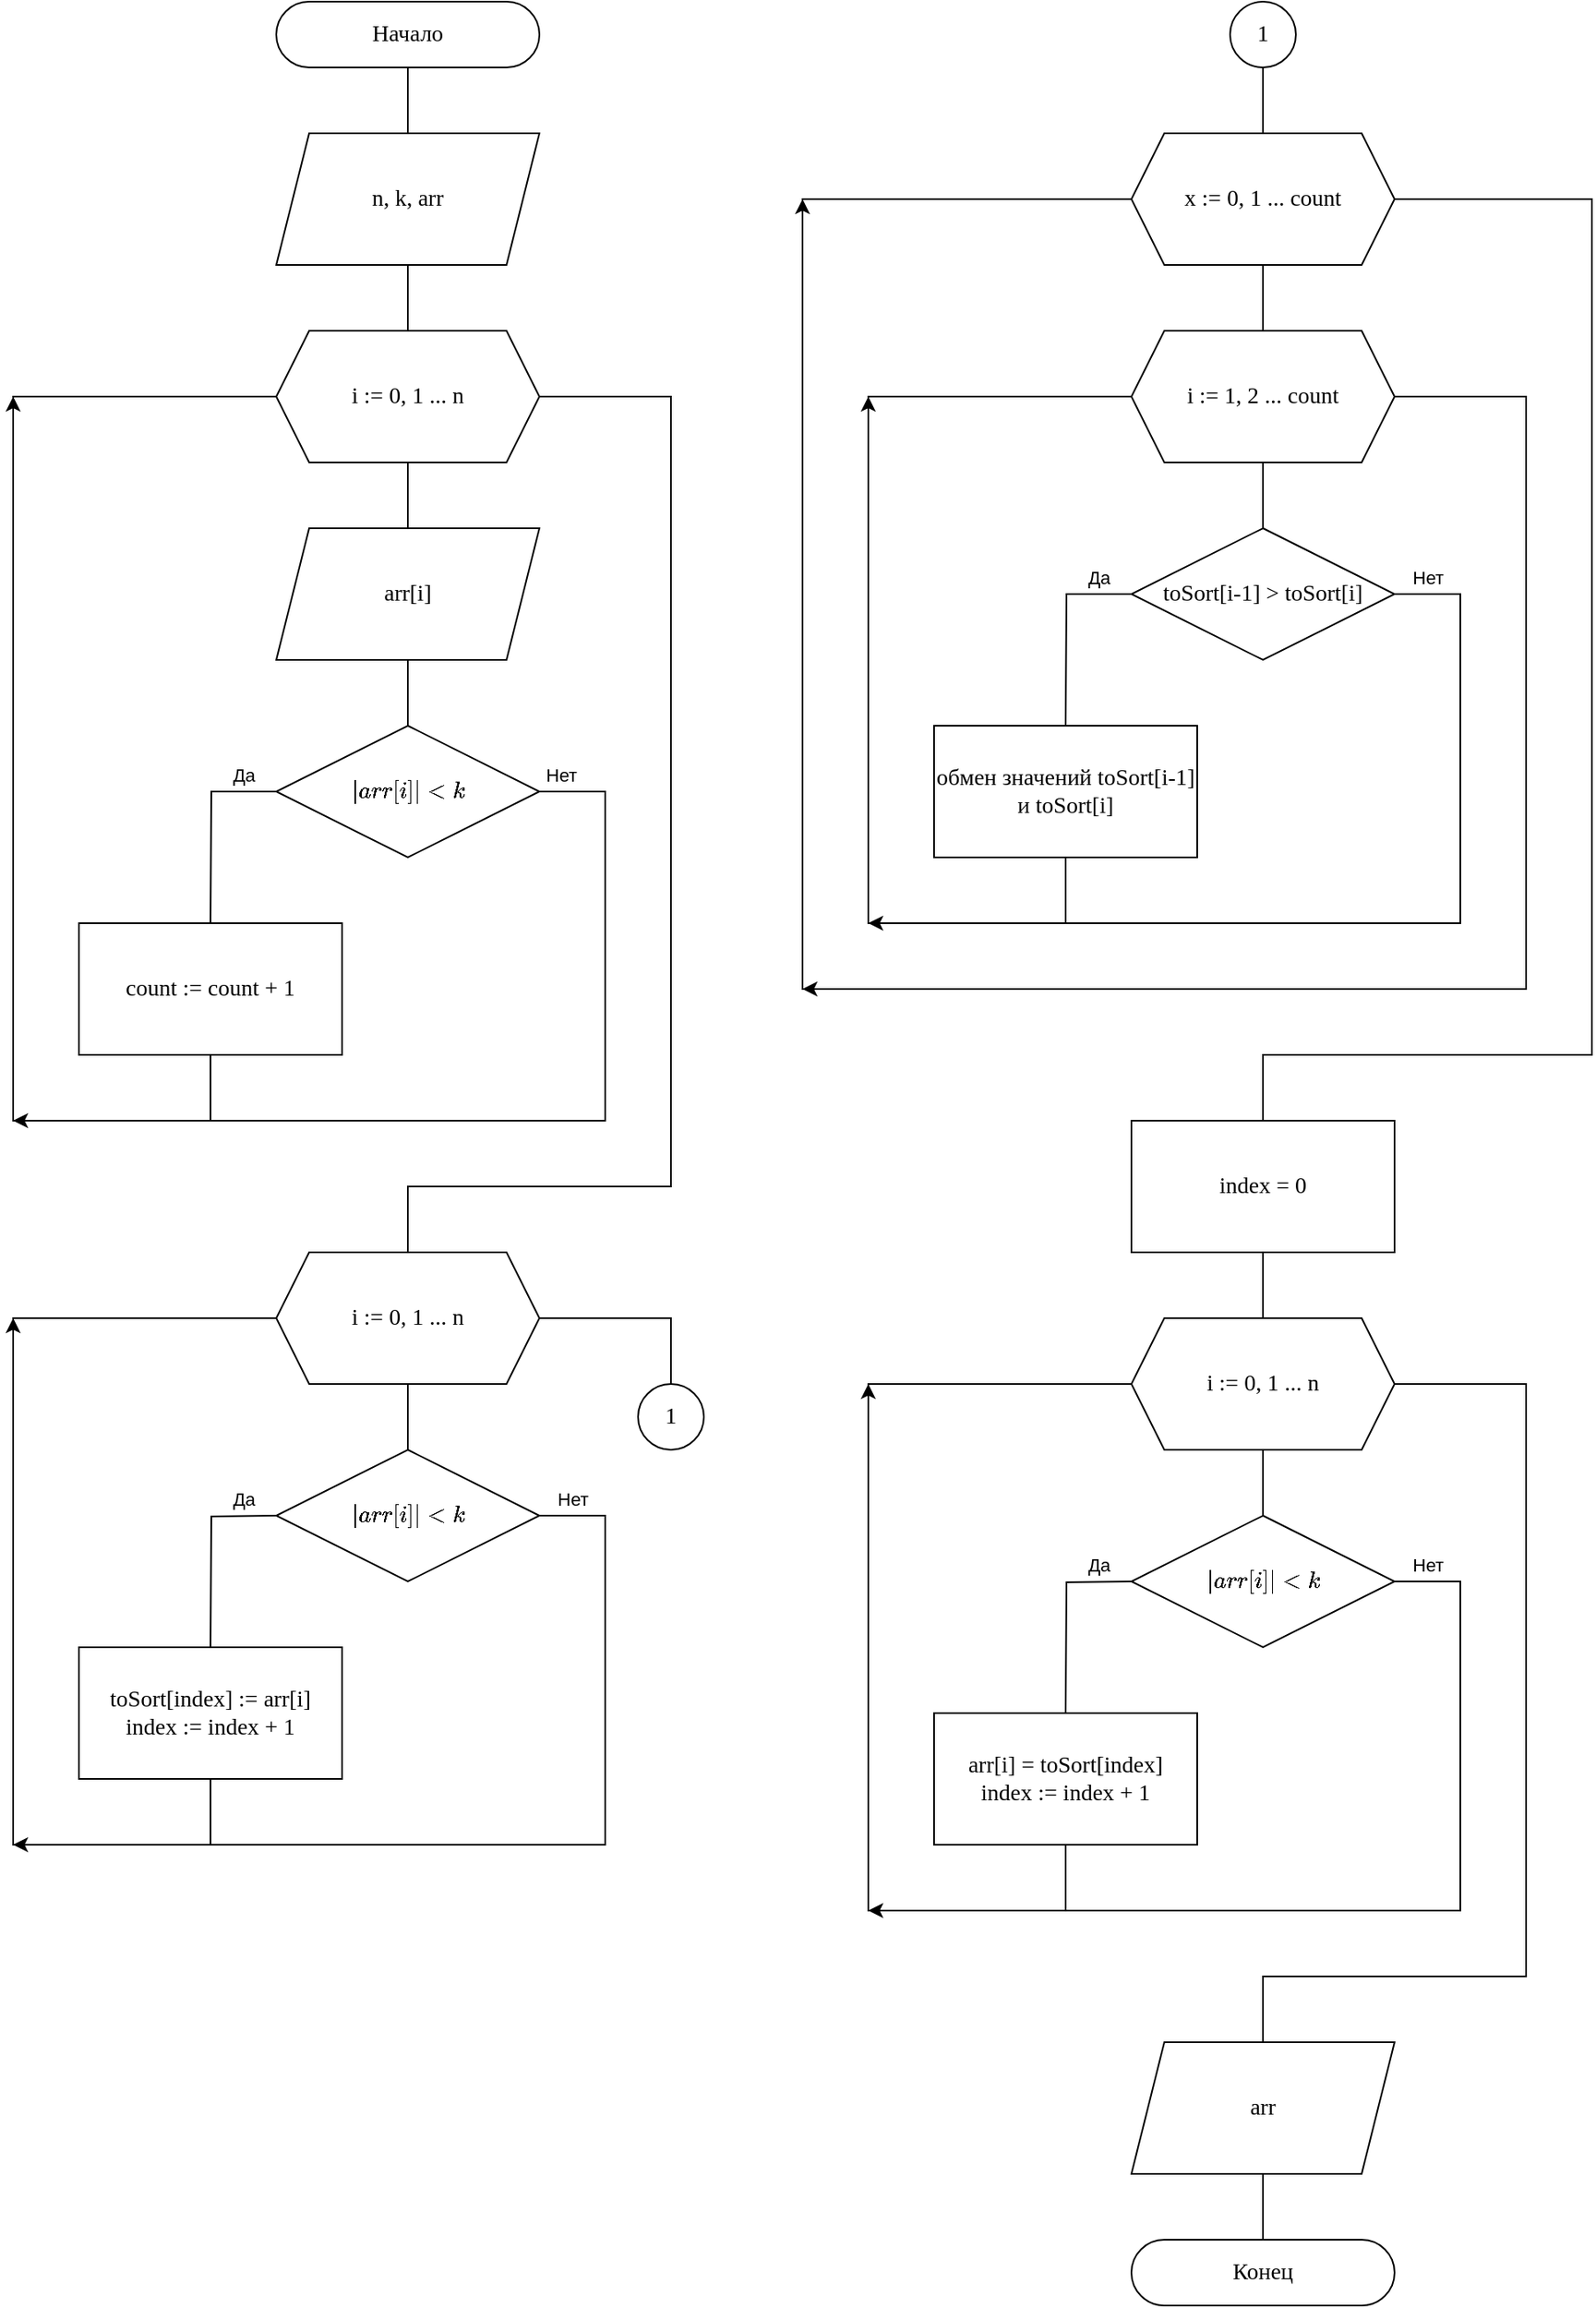 <mxfile version="15.2.7" type="device"><diagram id="j1GkB4HBgS-le3o-4_4y" name="Страница 1"><mxGraphModel dx="1810" dy="1343" grid="1" gridSize="10" guides="1" tooltips="1" connect="1" arrows="1" fold="1" page="1" pageScale="1" pageWidth="827" pageHeight="1169" math="1" shadow="0"><root><mxCell id="0"/><mxCell id="1" parent="0"/><mxCell id="zx7wjgxR2u6ywCx16-AP-1" style="edgeStyle=orthogonalEdgeStyle;rounded=0;orthogonalLoop=1;jettySize=auto;html=1;exitX=0.5;exitY=1;exitDx=0;exitDy=0;entryX=0.5;entryY=0;entryDx=0;entryDy=0;endArrow=none;endFill=0;fontFamily=Times New Roman;fontStyle=0;fontSize=14;" parent="1" source="zx7wjgxR2u6ywCx16-AP-2" target="zx7wjgxR2u6ywCx16-AP-4" edge="1"><mxGeometry relative="1" as="geometry"/></mxCell><mxCell id="zx7wjgxR2u6ywCx16-AP-2" value="Начало" style="rounded=1;whiteSpace=wrap;html=1;arcSize=50;fontFamily=Times New Roman;fontStyle=0;fontSize=14;" parent="1" vertex="1"><mxGeometry x="280" y="40" width="160" height="40" as="geometry"/></mxCell><mxCell id="zx7wjgxR2u6ywCx16-AP-36" value="" style="edgeStyle=orthogonalEdgeStyle;rounded=0;orthogonalLoop=1;jettySize=auto;html=1;endArrow=none;endFill=0;fontSize=14;fontFamily=Times New Roman;" parent="1" source="zx7wjgxR2u6ywCx16-AP-4" target="zx7wjgxR2u6ywCx16-AP-29" edge="1"><mxGeometry relative="1" as="geometry"/></mxCell><mxCell id="zx7wjgxR2u6ywCx16-AP-4" value="n, k, arr" style="shape=parallelogram;perimeter=parallelogramPerimeter;whiteSpace=wrap;html=1;fixedSize=1;fontFamily=Times New Roman;fontStyle=0;fontSize=14;" parent="1" vertex="1"><mxGeometry x="280" y="120" width="160" height="80" as="geometry"/></mxCell><mxCell id="zx7wjgxR2u6ywCx16-AP-32" value="" style="edgeStyle=orthogonalEdgeStyle;rounded=0;orthogonalLoop=1;jettySize=auto;html=1;endArrow=none;endFill=0;fontSize=14;fontFamily=Times New Roman;" parent="1" source="zx7wjgxR2u6ywCx16-AP-29" target="zx7wjgxR2u6ywCx16-AP-30" edge="1"><mxGeometry relative="1" as="geometry"/></mxCell><mxCell id="zx7wjgxR2u6ywCx16-AP-41" style="edgeStyle=orthogonalEdgeStyle;rounded=0;orthogonalLoop=1;jettySize=auto;html=1;fontSize=14;endArrow=none;endFill=0;fontFamily=Times New Roman;" parent="1" source="zx7wjgxR2u6ywCx16-AP-29" edge="1"><mxGeometry relative="1" as="geometry"><mxPoint x="360" y="800" as="targetPoint"/><Array as="points"><mxPoint x="520" y="280"/><mxPoint x="520" y="760"/><mxPoint x="360" y="760"/></Array></mxGeometry></mxCell><mxCell id="zx7wjgxR2u6ywCx16-AP-29" value="i := 0, 1 ... n" style="shape=hexagon;perimeter=hexagonPerimeter2;whiteSpace=wrap;html=1;fixedSize=1;size=20;fontFamily=Times New Roman;fontStyle=0;fontSize=14;" parent="1" vertex="1"><mxGeometry x="280" y="240" width="160" height="80" as="geometry"/></mxCell><mxCell id="zx7wjgxR2u6ywCx16-AP-33" value="" style="edgeStyle=orthogonalEdgeStyle;rounded=0;orthogonalLoop=1;jettySize=auto;html=1;endArrow=none;endFill=0;fontSize=14;fontFamily=Times New Roman;" parent="1" source="zx7wjgxR2u6ywCx16-AP-30" target="zx7wjgxR2u6ywCx16-AP-31" edge="1"><mxGeometry relative="1" as="geometry"/></mxCell><mxCell id="zx7wjgxR2u6ywCx16-AP-30" value="arr[i]" style="shape=parallelogram;perimeter=parallelogramPerimeter;whiteSpace=wrap;html=1;fixedSize=1;fontFamily=Times New Roman;fontStyle=0;fontSize=14;" parent="1" vertex="1"><mxGeometry x="280" y="360" width="160" height="80" as="geometry"/></mxCell><mxCell id="zx7wjgxR2u6ywCx16-AP-34" style="edgeStyle=orthogonalEdgeStyle;rounded=0;orthogonalLoop=1;jettySize=auto;html=1;endArrow=none;endFill=0;fontSize=14;fontFamily=Times New Roman;" parent="1" source="zx7wjgxR2u6ywCx16-AP-31" edge="1"><mxGeometry relative="1" as="geometry"><mxPoint x="240" y="600" as="targetPoint"/></mxGeometry></mxCell><mxCell id="UuZopHJKesy50PL3ctUw-1" value="Да" style="edgeLabel;html=1;align=center;verticalAlign=middle;resizable=0;points=[];" vertex="1" connectable="0" parent="zx7wjgxR2u6ywCx16-AP-34"><mxGeometry x="-0.8" relative="1" as="geometry"><mxPoint x="-8" y="-10" as="offset"/></mxGeometry></mxCell><mxCell id="zx7wjgxR2u6ywCx16-AP-35" style="edgeStyle=orthogonalEdgeStyle;rounded=0;orthogonalLoop=1;jettySize=auto;html=1;endArrow=none;endFill=0;entryX=0;entryY=0.5;entryDx=0;entryDy=0;fontSize=14;fontFamily=Times New Roman;" parent="1" source="zx7wjgxR2u6ywCx16-AP-31" target="zx7wjgxR2u6ywCx16-AP-29" edge="1"><mxGeometry relative="1" as="geometry"><mxPoint x="120" y="280" as="targetPoint"/><Array as="points"><mxPoint x="480" y="520"/><mxPoint x="480" y="720"/><mxPoint x="120" y="720"/><mxPoint x="120" y="280"/></Array></mxGeometry></mxCell><mxCell id="UuZopHJKesy50PL3ctUw-2" value="Нет" style="edgeLabel;html=1;align=center;verticalAlign=middle;resizable=0;points=[];" vertex="1" connectable="0" parent="zx7wjgxR2u6ywCx16-AP-35"><mxGeometry x="-0.978" y="1" relative="1" as="geometry"><mxPoint y="-9" as="offset"/></mxGeometry></mxCell><mxCell id="zx7wjgxR2u6ywCx16-AP-31" value="`abs(arr[i]) &amp;lt; k`" style="rhombus;whiteSpace=wrap;html=1;fontSize=14;fontFamily=Times New Roman;" parent="1" vertex="1"><mxGeometry x="280" y="480" width="160" height="80" as="geometry"/></mxCell><mxCell id="zx7wjgxR2u6ywCx16-AP-38" style="edgeStyle=orthogonalEdgeStyle;rounded=0;orthogonalLoop=1;jettySize=auto;html=1;fontSize=14;endArrow=none;endFill=0;fontFamily=Times New Roman;" parent="1" source="zx7wjgxR2u6ywCx16-AP-37" edge="1"><mxGeometry relative="1" as="geometry"><mxPoint x="240" y="720" as="targetPoint"/></mxGeometry></mxCell><mxCell id="zx7wjgxR2u6ywCx16-AP-37" value="count := count + 1" style="rounded=0;whiteSpace=wrap;html=1;fontSize=14;fontFamily=Times New Roman;" parent="1" vertex="1"><mxGeometry x="160" y="600" width="160" height="80" as="geometry"/></mxCell><mxCell id="zx7wjgxR2u6ywCx16-AP-39" value="" style="endArrow=classic;html=1;fontSize=14;fontFamily=Times New Roman;" parent="1" edge="1"><mxGeometry width="50" height="50" relative="1" as="geometry"><mxPoint x="160" y="720" as="sourcePoint"/><mxPoint x="120" y="720" as="targetPoint"/></mxGeometry></mxCell><mxCell id="zx7wjgxR2u6ywCx16-AP-40" value="" style="endArrow=classic;html=1;fontSize=14;fontFamily=Times New Roman;" parent="1" edge="1"><mxGeometry width="50" height="50" relative="1" as="geometry"><mxPoint x="120" y="320" as="sourcePoint"/><mxPoint x="120" y="280" as="targetPoint"/></mxGeometry></mxCell><mxCell id="zx7wjgxR2u6ywCx16-AP-44" value="" style="edgeStyle=orthogonalEdgeStyle;rounded=0;orthogonalLoop=1;jettySize=auto;html=1;fontSize=14;endArrow=none;endFill=0;fontFamily=Times New Roman;" parent="1" source="zx7wjgxR2u6ywCx16-AP-42" target="zx7wjgxR2u6ywCx16-AP-43" edge="1"><mxGeometry relative="1" as="geometry"/></mxCell><mxCell id="zx7wjgxR2u6ywCx16-AP-81" style="edgeStyle=orthogonalEdgeStyle;rounded=0;orthogonalLoop=1;jettySize=auto;html=1;fontSize=14;endArrow=none;endFill=0;fontFamily=Times New Roman;" parent="1" source="zx7wjgxR2u6ywCx16-AP-42" edge="1"><mxGeometry relative="1" as="geometry"><mxPoint x="520" y="880" as="targetPoint"/><Array as="points"><mxPoint x="520" y="840"/></Array></mxGeometry></mxCell><mxCell id="zx7wjgxR2u6ywCx16-AP-42" value="i := 0, 1 ... n" style="shape=hexagon;perimeter=hexagonPerimeter2;whiteSpace=wrap;html=1;fixedSize=1;size=20;fontFamily=Times New Roman;fontStyle=0;fontSize=14;" parent="1" vertex="1"><mxGeometry x="280" y="800" width="160" height="80" as="geometry"/></mxCell><mxCell id="zx7wjgxR2u6ywCx16-AP-47" style="edgeStyle=orthogonalEdgeStyle;rounded=0;orthogonalLoop=1;jettySize=auto;html=1;fontSize=14;endArrow=none;endFill=0;entryX=0;entryY=0.5;entryDx=0;entryDy=0;fontFamily=Times New Roman;" parent="1" source="zx7wjgxR2u6ywCx16-AP-43" target="zx7wjgxR2u6ywCx16-AP-42" edge="1"><mxGeometry relative="1" as="geometry"><mxPoint x="120" y="840" as="targetPoint"/><Array as="points"><mxPoint x="480" y="960"/><mxPoint x="480" y="1160"/><mxPoint x="120" y="1160"/><mxPoint x="120" y="840"/></Array></mxGeometry></mxCell><mxCell id="zx7wjgxR2u6ywCx16-AP-43" value="`abs(arr[i]) &amp;lt; k`" style="rhombus;whiteSpace=wrap;html=1;fontSize=14;fontFamily=Times New Roman;" parent="1" vertex="1"><mxGeometry x="280" y="920" width="160" height="80" as="geometry"/></mxCell><mxCell id="zx7wjgxR2u6ywCx16-AP-45" style="edgeStyle=orthogonalEdgeStyle;rounded=0;orthogonalLoop=1;jettySize=auto;html=1;endArrow=none;endFill=0;fontSize=14;fontFamily=Times New Roman;" parent="1" edge="1"><mxGeometry relative="1" as="geometry"><mxPoint x="240" y="1040" as="targetPoint"/><mxPoint x="280" y="960" as="sourcePoint"/></mxGeometry></mxCell><mxCell id="zx7wjgxR2u6ywCx16-AP-48" style="edgeStyle=orthogonalEdgeStyle;rounded=0;orthogonalLoop=1;jettySize=auto;html=1;fontSize=14;endArrow=none;endFill=0;fontFamily=Times New Roman;" parent="1" source="zx7wjgxR2u6ywCx16-AP-46" edge="1"><mxGeometry relative="1" as="geometry"><mxPoint x="240" y="1160.0" as="targetPoint"/></mxGeometry></mxCell><mxCell id="zx7wjgxR2u6ywCx16-AP-46" value="toSort[index] := arr[i]&lt;br style=&quot;font-size: 14px;&quot;&gt;index := index + 1" style="rounded=0;whiteSpace=wrap;html=1;fontSize=14;fontFamily=Times New Roman;" parent="1" vertex="1"><mxGeometry x="160" y="1040" width="160" height="80" as="geometry"/></mxCell><mxCell id="zx7wjgxR2u6ywCx16-AP-49" value="" style="endArrow=classic;html=1;fontSize=14;fontFamily=Times New Roman;" parent="1" edge="1"><mxGeometry width="50" height="50" relative="1" as="geometry"><mxPoint x="160" y="1160" as="sourcePoint"/><mxPoint x="120" y="1160" as="targetPoint"/></mxGeometry></mxCell><mxCell id="zx7wjgxR2u6ywCx16-AP-50" value="" style="endArrow=classic;html=1;fontSize=14;fontFamily=Times New Roman;" parent="1" edge="1"><mxGeometry width="50" height="50" relative="1" as="geometry"><mxPoint x="120" y="880" as="sourcePoint"/><mxPoint x="120" y="840" as="targetPoint"/></mxGeometry></mxCell><mxCell id="zx7wjgxR2u6ywCx16-AP-80" value="1" style="ellipse;whiteSpace=wrap;html=1;aspect=fixed;fontSize=14;fontFamily=Times New Roman;" parent="1" vertex="1"><mxGeometry x="500" y="880" width="40" height="40" as="geometry"/></mxCell><mxCell id="zx7wjgxR2u6ywCx16-AP-113" value="" style="edgeStyle=orthogonalEdgeStyle;rounded=0;orthogonalLoop=1;jettySize=auto;html=1;fontSize=14;endArrow=none;endFill=0;fontFamily=Times New Roman;" parent="1" source="zx7wjgxR2u6ywCx16-AP-82" target="zx7wjgxR2u6ywCx16-AP-88" edge="1"><mxGeometry relative="1" as="geometry"/></mxCell><mxCell id="zx7wjgxR2u6ywCx16-AP-82" value="1" style="ellipse;whiteSpace=wrap;html=1;aspect=fixed;fontSize=14;fontFamily=Times New Roman;" parent="1" vertex="1"><mxGeometry x="860" y="40" width="40" height="40" as="geometry"/></mxCell><mxCell id="zx7wjgxR2u6ywCx16-AP-83" value="" style="edgeStyle=orthogonalEdgeStyle;rounded=0;orthogonalLoop=1;jettySize=auto;html=1;endArrow=none;endFill=0;fontFamily=Times New Roman;fontStyle=0;fontSize=14;" parent="1" source="zx7wjgxR2u6ywCx16-AP-84" target="zx7wjgxR2u6ywCx16-AP-85" edge="1"><mxGeometry relative="1" as="geometry"/></mxCell><mxCell id="zx7wjgxR2u6ywCx16-AP-84" value="arr" style="shape=parallelogram;perimeter=parallelogramPerimeter;whiteSpace=wrap;html=1;fixedSize=1;fontFamily=Times New Roman;fontStyle=0;fontSize=14;" parent="1" vertex="1"><mxGeometry x="800" y="1280" width="160" height="80" as="geometry"/></mxCell><mxCell id="zx7wjgxR2u6ywCx16-AP-85" value="Конец" style="rounded=1;whiteSpace=wrap;html=1;arcSize=50;fontFamily=Times New Roman;fontStyle=0;fontSize=14;" parent="1" vertex="1"><mxGeometry x="800" y="1400" width="160" height="40" as="geometry"/></mxCell><mxCell id="zx7wjgxR2u6ywCx16-AP-86" style="edgeStyle=orthogonalEdgeStyle;rounded=0;orthogonalLoop=1;jettySize=auto;html=1;fontSize=14;endArrow=none;endFill=0;fontFamily=Times New Roman;" parent="1" source="zx7wjgxR2u6ywCx16-AP-88" edge="1"><mxGeometry relative="1" as="geometry"><mxPoint x="880" y="240" as="targetPoint"/></mxGeometry></mxCell><mxCell id="zx7wjgxR2u6ywCx16-AP-87" style="edgeStyle=orthogonalEdgeStyle;rounded=0;orthogonalLoop=1;jettySize=auto;html=1;fontSize=14;endArrow=none;endFill=0;fontFamily=Times New Roman;" parent="1" source="zx7wjgxR2u6ywCx16-AP-88" edge="1"><mxGeometry relative="1" as="geometry"><mxPoint x="880" y="720" as="targetPoint"/><Array as="points"><mxPoint x="1080" y="160"/><mxPoint x="1080" y="680"/><mxPoint x="880" y="680"/></Array></mxGeometry></mxCell><mxCell id="zx7wjgxR2u6ywCx16-AP-88" value="x := 0, 1 ... count" style="shape=hexagon;perimeter=hexagonPerimeter2;whiteSpace=wrap;html=1;fixedSize=1;size=20;fontFamily=Times New Roman;fontStyle=0;fontSize=14;" parent="1" vertex="1"><mxGeometry x="800" y="120" width="160" height="80" as="geometry"/></mxCell><mxCell id="zx7wjgxR2u6ywCx16-AP-89" value="" style="edgeStyle=orthogonalEdgeStyle;rounded=0;orthogonalLoop=1;jettySize=auto;html=1;fontSize=14;endArrow=none;endFill=0;fontFamily=Times New Roman;" parent="1" source="zx7wjgxR2u6ywCx16-AP-91" target="zx7wjgxR2u6ywCx16-AP-94" edge="1"><mxGeometry relative="1" as="geometry"/></mxCell><mxCell id="zx7wjgxR2u6ywCx16-AP-90" style="edgeStyle=orthogonalEdgeStyle;rounded=0;orthogonalLoop=1;jettySize=auto;html=1;fontSize=14;endArrow=none;endFill=0;entryX=0;entryY=0.5;entryDx=0;entryDy=0;fontFamily=Times New Roman;" parent="1" source="zx7wjgxR2u6ywCx16-AP-91" target="zx7wjgxR2u6ywCx16-AP-88" edge="1"><mxGeometry relative="1" as="geometry"><mxPoint x="610" y="160" as="targetPoint"/><Array as="points"><mxPoint x="1040" y="280"/><mxPoint x="1040" y="640"/><mxPoint x="600" y="640"/><mxPoint x="600" y="160"/></Array></mxGeometry></mxCell><mxCell id="zx7wjgxR2u6ywCx16-AP-91" value="i := 1, 2 ... count" style="shape=hexagon;perimeter=hexagonPerimeter2;whiteSpace=wrap;html=1;fixedSize=1;size=20;fontFamily=Times New Roman;fontStyle=0;fontSize=14;" parent="1" vertex="1"><mxGeometry x="800" y="240" width="160" height="80" as="geometry"/></mxCell><mxCell id="zx7wjgxR2u6ywCx16-AP-92" style="edgeStyle=orthogonalEdgeStyle;rounded=0;orthogonalLoop=1;jettySize=auto;html=1;fontSize=14;endArrow=none;endFill=0;fontFamily=Times New Roman;" parent="1" source="zx7wjgxR2u6ywCx16-AP-94" edge="1"><mxGeometry relative="1" as="geometry"><mxPoint x="760" y="480" as="targetPoint"/></mxGeometry></mxCell><mxCell id="zx7wjgxR2u6ywCx16-AP-93" style="edgeStyle=orthogonalEdgeStyle;rounded=0;orthogonalLoop=1;jettySize=auto;html=1;fontSize=14;endArrow=none;endFill=0;entryX=0;entryY=0.5;entryDx=0;entryDy=0;fontFamily=Times New Roman;" parent="1" source="zx7wjgxR2u6ywCx16-AP-94" target="zx7wjgxR2u6ywCx16-AP-91" edge="1"><mxGeometry relative="1" as="geometry"><mxPoint x="640" y="600" as="targetPoint"/><Array as="points"><mxPoint x="1000" y="400"/><mxPoint x="1000" y="600"/><mxPoint x="640" y="600"/><mxPoint x="640" y="280"/></Array></mxGeometry></mxCell><mxCell id="zx7wjgxR2u6ywCx16-AP-94" value="toSort[i-1] &amp;gt; toSort[i]" style="rhombus;whiteSpace=wrap;html=1;fontSize=14;fontFamily=Times New Roman;" parent="1" vertex="1"><mxGeometry x="800" y="360" width="160" height="80" as="geometry"/></mxCell><mxCell id="zx7wjgxR2u6ywCx16-AP-95" style="edgeStyle=orthogonalEdgeStyle;rounded=0;orthogonalLoop=1;jettySize=auto;html=1;fontSize=14;endArrow=none;endFill=0;fontFamily=Times New Roman;" parent="1" source="zx7wjgxR2u6ywCx16-AP-96" edge="1"><mxGeometry relative="1" as="geometry"><mxPoint x="760" y="600" as="targetPoint"/></mxGeometry></mxCell><mxCell id="zx7wjgxR2u6ywCx16-AP-96" value="обмен значений toSort[i-1] и toSort[i]" style="rounded=0;whiteSpace=wrap;html=1;fontSize=14;fontFamily=Times New Roman;" parent="1" vertex="1"><mxGeometry x="680" y="480" width="160" height="80" as="geometry"/></mxCell><mxCell id="zx7wjgxR2u6ywCx16-AP-97" value="" style="endArrow=classic;html=1;fontSize=14;fontFamily=Times New Roman;" parent="1" edge="1"><mxGeometry width="50" height="50" relative="1" as="geometry"><mxPoint x="680" y="600" as="sourcePoint"/><mxPoint x="640" y="600" as="targetPoint"/></mxGeometry></mxCell><mxCell id="zx7wjgxR2u6ywCx16-AP-98" value="" style="endArrow=classic;html=1;fontSize=14;fontFamily=Times New Roman;" parent="1" edge="1"><mxGeometry width="50" height="50" relative="1" as="geometry"><mxPoint x="640" y="320" as="sourcePoint"/><mxPoint x="640" y="280" as="targetPoint"/></mxGeometry></mxCell><mxCell id="zx7wjgxR2u6ywCx16-AP-99" value="" style="edgeStyle=orthogonalEdgeStyle;rounded=0;orthogonalLoop=1;jettySize=auto;html=1;fontSize=14;endArrow=none;endFill=0;fontFamily=Times New Roman;" parent="1" source="zx7wjgxR2u6ywCx16-AP-100" target="zx7wjgxR2u6ywCx16-AP-103" edge="1"><mxGeometry relative="1" as="geometry"/></mxCell><mxCell id="zx7wjgxR2u6ywCx16-AP-100" value="index = 0" style="rounded=0;whiteSpace=wrap;html=1;fontSize=14;fontFamily=Times New Roman;" parent="1" vertex="1"><mxGeometry x="800" y="720" width="160" height="80" as="geometry"/></mxCell><mxCell id="zx7wjgxR2u6ywCx16-AP-101" value="" style="edgeStyle=orthogonalEdgeStyle;rounded=0;orthogonalLoop=1;jettySize=auto;html=1;fontSize=14;endArrow=none;endFill=0;fontFamily=Times New Roman;" parent="1" source="zx7wjgxR2u6ywCx16-AP-103" target="zx7wjgxR2u6ywCx16-AP-105" edge="1"><mxGeometry relative="1" as="geometry"/></mxCell><mxCell id="zx7wjgxR2u6ywCx16-AP-102" style="edgeStyle=orthogonalEdgeStyle;rounded=0;orthogonalLoop=1;jettySize=auto;html=1;fontSize=14;endArrow=none;endFill=0;fontFamily=Times New Roman;" parent="1" source="zx7wjgxR2u6ywCx16-AP-103" edge="1"><mxGeometry relative="1" as="geometry"><mxPoint x="880" y="1280.0" as="targetPoint"/><Array as="points"><mxPoint x="1040" y="880"/><mxPoint x="1040" y="1240"/><mxPoint x="880" y="1240"/></Array></mxGeometry></mxCell><mxCell id="zx7wjgxR2u6ywCx16-AP-103" value="i := 0, 1 ... n" style="shape=hexagon;perimeter=hexagonPerimeter2;whiteSpace=wrap;html=1;fixedSize=1;size=20;fontFamily=Times New Roman;fontStyle=0;fontSize=14;" parent="1" vertex="1"><mxGeometry x="800" y="840" width="160" height="80" as="geometry"/></mxCell><mxCell id="zx7wjgxR2u6ywCx16-AP-104" style="edgeStyle=orthogonalEdgeStyle;rounded=0;orthogonalLoop=1;jettySize=auto;html=1;fontSize=14;endArrow=none;endFill=0;entryX=0;entryY=0.5;entryDx=0;entryDy=0;fontFamily=Times New Roman;" parent="1" source="zx7wjgxR2u6ywCx16-AP-105" target="zx7wjgxR2u6ywCx16-AP-103" edge="1"><mxGeometry relative="1" as="geometry"><mxPoint x="640" y="880" as="targetPoint"/><Array as="points"><mxPoint x="1000" y="1000"/><mxPoint x="1000" y="1200"/><mxPoint x="640" y="1200"/><mxPoint x="640" y="880"/></Array></mxGeometry></mxCell><mxCell id="zx7wjgxR2u6ywCx16-AP-105" value="`abs(arr[i]) &amp;lt; k`" style="rhombus;whiteSpace=wrap;html=1;fontSize=14;fontFamily=Times New Roman;" parent="1" vertex="1"><mxGeometry x="800" y="960" width="160" height="80" as="geometry"/></mxCell><mxCell id="zx7wjgxR2u6ywCx16-AP-106" style="edgeStyle=orthogonalEdgeStyle;rounded=0;orthogonalLoop=1;jettySize=auto;html=1;fontSize=14;endArrow=none;endFill=0;fontFamily=Times New Roman;" parent="1" edge="1"><mxGeometry relative="1" as="geometry"><mxPoint x="760" y="1080.0" as="targetPoint"/><mxPoint x="800" y="1000.0" as="sourcePoint"/></mxGeometry></mxCell><mxCell id="zx7wjgxR2u6ywCx16-AP-107" style="edgeStyle=orthogonalEdgeStyle;rounded=0;orthogonalLoop=1;jettySize=auto;html=1;fontSize=14;endArrow=none;endFill=0;fontFamily=Times New Roman;" parent="1" source="zx7wjgxR2u6ywCx16-AP-108" edge="1"><mxGeometry relative="1" as="geometry"><mxPoint x="760" y="1200.0" as="targetPoint"/></mxGeometry></mxCell><mxCell id="zx7wjgxR2u6ywCx16-AP-108" value="arr[i] = toSort[index]&lt;br style=&quot;font-size: 14px;&quot;&gt;index := index + 1" style="rounded=0;whiteSpace=wrap;html=1;fontSize=14;fontFamily=Times New Roman;" parent="1" vertex="1"><mxGeometry x="680" y="1080" width="160" height="80" as="geometry"/></mxCell><mxCell id="zx7wjgxR2u6ywCx16-AP-109" value="" style="endArrow=classic;html=1;fontSize=14;fontFamily=Times New Roman;" parent="1" edge="1"><mxGeometry width="50" height="50" relative="1" as="geometry"><mxPoint x="680" y="1200.0" as="sourcePoint"/><mxPoint x="640" y="1200.0" as="targetPoint"/></mxGeometry></mxCell><mxCell id="zx7wjgxR2u6ywCx16-AP-110" value="" style="endArrow=classic;html=1;fontSize=14;fontFamily=Times New Roman;" parent="1" edge="1"><mxGeometry width="50" height="50" relative="1" as="geometry"><mxPoint x="640" y="920.0" as="sourcePoint"/><mxPoint x="640" y="880.0" as="targetPoint"/></mxGeometry></mxCell><mxCell id="zx7wjgxR2u6ywCx16-AP-111" value="" style="endArrow=classic;html=1;fontSize=14;fontFamily=Times New Roman;" parent="1" edge="1"><mxGeometry width="50" height="50" relative="1" as="geometry"><mxPoint x="640" y="640" as="sourcePoint"/><mxPoint x="600" y="640" as="targetPoint"/></mxGeometry></mxCell><mxCell id="zx7wjgxR2u6ywCx16-AP-112" value="" style="endArrow=classic;html=1;fontSize=14;fontFamily=Times New Roman;" parent="1" edge="1"><mxGeometry width="50" height="50" relative="1" as="geometry"><mxPoint x="600" y="200" as="sourcePoint"/><mxPoint x="600" y="160" as="targetPoint"/></mxGeometry></mxCell><mxCell id="UuZopHJKesy50PL3ctUw-3" value="Да" style="edgeLabel;html=1;align=center;verticalAlign=middle;resizable=0;points=[];" vertex="1" connectable="0" parent="1"><mxGeometry x="259.997" y="949.999" as="geometry"/></mxCell><mxCell id="UuZopHJKesy50PL3ctUw-4" value="Да" style="edgeLabel;html=1;align=center;verticalAlign=middle;resizable=0;points=[];" vertex="1" connectable="0" parent="1"><mxGeometry x="779.997" y="989.999" as="geometry"/></mxCell><mxCell id="UuZopHJKesy50PL3ctUw-5" value="Да" style="edgeLabel;html=1;align=center;verticalAlign=middle;resizable=0;points=[];" vertex="1" connectable="0" parent="1"><mxGeometry x="779.997" y="389.999" as="geometry"/></mxCell><mxCell id="UuZopHJKesy50PL3ctUw-6" value="Нет" style="edgeLabel;html=1;align=center;verticalAlign=middle;resizable=0;points=[];" vertex="1" connectable="0" parent="1"><mxGeometry x="460.003" y="950.0" as="geometry"/></mxCell><mxCell id="UuZopHJKesy50PL3ctUw-7" value="Нет" style="edgeLabel;html=1;align=center;verticalAlign=middle;resizable=0;points=[];" vertex="1" connectable="0" parent="1"><mxGeometry x="980.003" y="990.0" as="geometry"/></mxCell><mxCell id="UuZopHJKesy50PL3ctUw-8" value="Нет" style="edgeLabel;html=1;align=center;verticalAlign=middle;resizable=0;points=[];" vertex="1" connectable="0" parent="1"><mxGeometry x="980.003" y="390.0" as="geometry"/></mxCell></root></mxGraphModel></diagram></mxfile>
